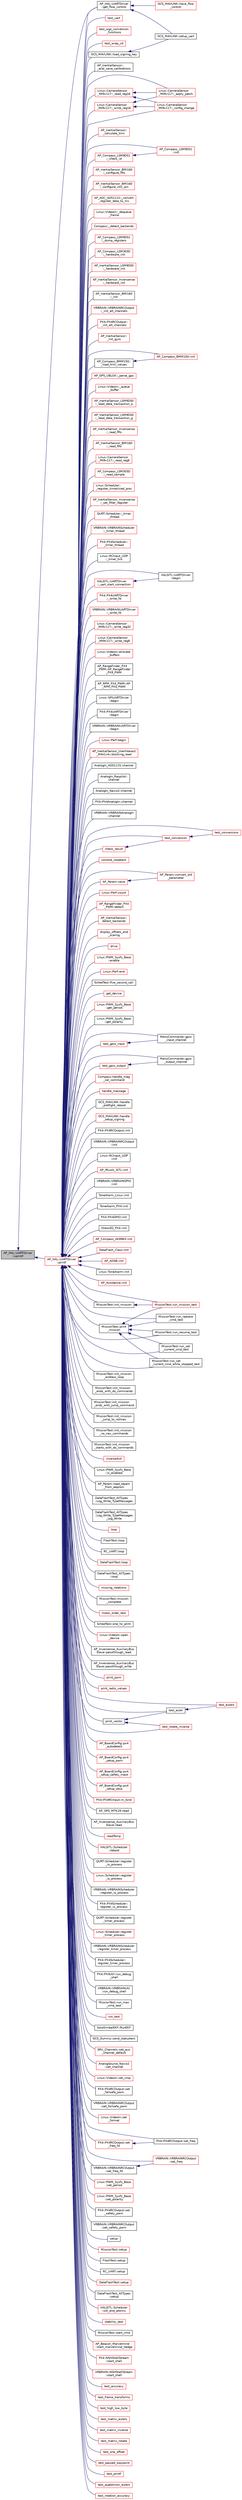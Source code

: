 digraph "AP_HAL::UARTDriver::vprintf"
{
 // INTERACTIVE_SVG=YES
  edge [fontname="Helvetica",fontsize="10",labelfontname="Helvetica",labelfontsize="10"];
  node [fontname="Helvetica",fontsize="10",shape=record];
  rankdir="LR";
  Node1 [label="AP_HAL::UARTDriver\l::vprintf",height=0.2,width=0.4,color="black", fillcolor="grey75", style="filled", fontcolor="black"];
  Node1 -> Node2 [dir="back",color="midnightblue",fontsize="10",style="solid",fontname="Helvetica"];
  Node2 [label="AP_HAL::UARTDriver\l::get_flow_control",height=0.2,width=0.4,color="black", fillcolor="white", style="filled",URL="$classAP__HAL_1_1UARTDriver.html#acb3d1e747568bdfdd996f06974b53aeb"];
  Node2 -> Node3 [dir="back",color="midnightblue",fontsize="10",style="solid",fontname="Helvetica"];
  Node3 [label="GCS_MAVLINK::have_flow\l_control",height=0.2,width=0.4,color="red", fillcolor="white", style="filled",URL="$structGCS__MAVLINK.html#ae701c610aa844a9aadbb1f15d68ab242"];
  Node2 -> Node4 [dir="back",color="midnightblue",fontsize="10",style="solid",fontname="Helvetica"];
  Node4 [label="GCS_MAVLINK::setup_uart",height=0.2,width=0.4,color="black", fillcolor="white", style="filled",URL="$structGCS__MAVLINK.html#a0680c93d81d7de3273931c5bccc890f5"];
  Node1 -> Node5 [dir="back",color="midnightblue",fontsize="10",style="solid",fontname="Helvetica"];
  Node5 [label="AP_HAL::UARTDriver\l::printf",height=0.2,width=0.4,color="red", fillcolor="white", style="filled",URL="$classAP__HAL_1_1UARTDriver.html#a6ceedc792594e59fc7d80b39a435f027"];
  Node5 -> Node6 [dir="back",color="midnightblue",fontsize="10",style="solid",fontname="Helvetica"];
  Node6 [label="AP_InertialSensor::\l_acal_save_calibrations",height=0.2,width=0.4,color="black", fillcolor="white", style="filled",URL="$classAP__InertialSensor.html#a8fc427251113bec9b5b91c42b33e75d8"];
  Node5 -> Node7 [dir="back",color="midnightblue",fontsize="10",style="solid",fontname="Helvetica"];
  Node7 [label="Linux::CameraSensor\l_Mt9v117::_apply_patch",height=0.2,width=0.4,color="red", fillcolor="white", style="filled",URL="$classLinux_1_1CameraSensor__Mt9v117.html#a666ab9d06d1edbbfa6cfbae7c4ee2f07"];
  Node5 -> Node8 [dir="back",color="midnightblue",fontsize="10",style="solid",fontname="Helvetica"];
  Node8 [label="AP_InertialSensor::\l_calculate_trim",height=0.2,width=0.4,color="red", fillcolor="white", style="filled",URL="$classAP__InertialSensor.html#ad85a0f7284984ab4bc7b6309ec61003f"];
  Node5 -> Node9 [dir="back",color="midnightblue",fontsize="10",style="solid",fontname="Helvetica"];
  Node9 [label="AP_Compass_LSM9DS1\l::_check_id",height=0.2,width=0.4,color="red", fillcolor="white", style="filled",URL="$classAP__Compass__LSM9DS1.html#a05c5430f40819e5f01b2d7fe94c4509f"];
  Node9 -> Node10 [dir="back",color="midnightblue",fontsize="10",style="solid",fontname="Helvetica"];
  Node10 [label="AP_Compass_LSM9DS1\l::init",height=0.2,width=0.4,color="red", fillcolor="white", style="filled",URL="$classAP__Compass__LSM9DS1.html#a01945f7b84f830cc1f750eea31073978"];
  Node5 -> Node11 [dir="back",color="midnightblue",fontsize="10",style="solid",fontname="Helvetica"];
  Node11 [label="Linux::CameraSensor\l_Mt9v117::_config_change",height=0.2,width=0.4,color="red", fillcolor="white", style="filled",URL="$classLinux_1_1CameraSensor__Mt9v117.html#affe52dd43ffd4314998e1242242a82ef"];
  Node5 -> Node12 [dir="back",color="midnightblue",fontsize="10",style="solid",fontname="Helvetica"];
  Node12 [label="AP_InertialSensor_BMI160\l::_configure_fifo",height=0.2,width=0.4,color="red", fillcolor="white", style="filled",URL="$classAP__InertialSensor__BMI160.html#ad839b9773b5dfa9c6d19e116cdb9d5e7"];
  Node5 -> Node13 [dir="back",color="midnightblue",fontsize="10",style="solid",fontname="Helvetica"];
  Node13 [label="AP_InertialSensor_BMI160\l::_configure_int1_pin",height=0.2,width=0.4,color="red", fillcolor="white", style="filled",URL="$classAP__InertialSensor__BMI160.html#ae7727eb583f2b0d7403b6e4dd40197e0"];
  Node5 -> Node14 [dir="back",color="midnightblue",fontsize="10",style="solid",fontname="Helvetica"];
  Node14 [label="AP_ADC_ADS1115::_convert\l_register_data_to_mv",height=0.2,width=0.4,color="red", fillcolor="white", style="filled",URL="$classAP__ADC__ADS1115.html#a757685a53a3a10f06dc024dec147306a"];
  Node5 -> Node15 [dir="back",color="midnightblue",fontsize="10",style="solid",fontname="Helvetica"];
  Node15 [label="Linux::VideoIn::_dequeue\l_frame",height=0.2,width=0.4,color="red", fillcolor="white", style="filled",URL="$classLinux_1_1VideoIn.html#a0d827da74dc9e146818b3fdb0d5ee815"];
  Node5 -> Node16 [dir="back",color="midnightblue",fontsize="10",style="solid",fontname="Helvetica"];
  Node16 [label="Compass::_detect_backends",height=0.2,width=0.4,color="red", fillcolor="white", style="filled",URL="$classCompass.html#a1c48170d8c8966b22fb150b1634443ec"];
  Node5 -> Node17 [dir="back",color="midnightblue",fontsize="10",style="solid",fontname="Helvetica"];
  Node17 [label="AP_Compass_LSM9DS1\l::_dump_registers",height=0.2,width=0.4,color="red", fillcolor="white", style="filled",URL="$classAP__Compass__LSM9DS1.html#a5edf1c69a0d57605162e123cb1eac0db"];
  Node5 -> Node18 [dir="back",color="midnightblue",fontsize="10",style="solid",fontname="Helvetica"];
  Node18 [label="AP_Compass_LSM303D\l::_hardware_init",height=0.2,width=0.4,color="red", fillcolor="white", style="filled",URL="$classAP__Compass__LSM303D.html#ae6ae752e293784469ac821115832be7a"];
  Node5 -> Node19 [dir="back",color="midnightblue",fontsize="10",style="solid",fontname="Helvetica"];
  Node19 [label="AP_InertialSensor_LSM9DS0\l::_hardware_init",height=0.2,width=0.4,color="red", fillcolor="white", style="filled",URL="$classAP__InertialSensor__LSM9DS0.html#acb102d8d40344dc71c8332ddbb45cb73"];
  Node5 -> Node20 [dir="back",color="midnightblue",fontsize="10",style="solid",fontname="Helvetica"];
  Node20 [label="AP_InertialSensor_Invensense\l::_hardware_init",height=0.2,width=0.4,color="red", fillcolor="white", style="filled",URL="$classAP__InertialSensor__Invensense.html#a21cdfb1a680c3a9ef39a8b0de574551d"];
  Node5 -> Node21 [dir="back",color="midnightblue",fontsize="10",style="solid",fontname="Helvetica"];
  Node21 [label="AP_InertialSensor_BMI160\l::_init",height=0.2,width=0.4,color="black", fillcolor="white", style="filled",URL="$classAP__InertialSensor__BMI160.html#aa6e8bdbf6487eb5b229182a4bfa05915"];
  Node5 -> Node22 [dir="back",color="midnightblue",fontsize="10",style="solid",fontname="Helvetica"];
  Node22 [label="VRBRAIN::VRBRAINRCOutput\l::_init_alt_channels",height=0.2,width=0.4,color="red", fillcolor="white", style="filled",URL="$classVRBRAIN_1_1VRBRAINRCOutput.html#a39c6a63aae18ae0fd3674114cd3e337a"];
  Node5 -> Node23 [dir="back",color="midnightblue",fontsize="10",style="solid",fontname="Helvetica"];
  Node23 [label="PX4::PX4RCOutput::\l_init_alt_channels",height=0.2,width=0.4,color="red", fillcolor="white", style="filled",URL="$classPX4_1_1PX4RCOutput.html#a4a373238aa6bc295058b89add86866e8"];
  Node5 -> Node24 [dir="back",color="midnightblue",fontsize="10",style="solid",fontname="Helvetica"];
  Node24 [label="AP_InertialSensor::\l_init_gyro",height=0.2,width=0.4,color="red", fillcolor="white", style="filled",URL="$classAP__InertialSensor.html#a8744303832541bef0025d9698468938c"];
  Node5 -> Node25 [dir="back",color="midnightblue",fontsize="10",style="solid",fontname="Helvetica"];
  Node25 [label="AP_Compass_BMM150::\l_load_trim_values",height=0.2,width=0.4,color="black", fillcolor="white", style="filled",URL="$classAP__Compass__BMM150.html#a4bb79c52946190d7e4c00e3f45106395"];
  Node25 -> Node26 [dir="back",color="midnightblue",fontsize="10",style="solid",fontname="Helvetica"];
  Node26 [label="AP_Compass_BMM150::init",height=0.2,width=0.4,color="red", fillcolor="white", style="filled",URL="$classAP__Compass__BMM150.html#abbf9a3c627c7226835bc4ec7a346f221"];
  Node5 -> Node27 [dir="back",color="midnightblue",fontsize="10",style="solid",fontname="Helvetica"];
  Node27 [label="AP_GPS_UBLOX::_parse_gps",height=0.2,width=0.4,color="red", fillcolor="white", style="filled",URL="$classAP__GPS__UBLOX.html#a16ae8ab4b0babfbc2245beb0a438ec33"];
  Node5 -> Node28 [dir="back",color="midnightblue",fontsize="10",style="solid",fontname="Helvetica"];
  Node28 [label="Linux::VideoIn::_queue\l_buffer",height=0.2,width=0.4,color="red", fillcolor="white", style="filled",URL="$classLinux_1_1VideoIn.html#a8e5da3811086d1a8d8f7d037bf4895d9"];
  Node5 -> Node29 [dir="back",color="midnightblue",fontsize="10",style="solid",fontname="Helvetica"];
  Node29 [label="AP_InertialSensor_LSM9DS0\l::_read_data_transaction_a",height=0.2,width=0.4,color="red", fillcolor="white", style="filled",URL="$classAP__InertialSensor__LSM9DS0.html#a9e083338c81500c744790115250d5207"];
  Node5 -> Node30 [dir="back",color="midnightblue",fontsize="10",style="solid",fontname="Helvetica"];
  Node30 [label="AP_InertialSensor_LSM9DS0\l::_read_data_transaction_g",height=0.2,width=0.4,color="red", fillcolor="white", style="filled",URL="$classAP__InertialSensor__LSM9DS0.html#a8d90205092ed9e6b959fe3da5f4f6477"];
  Node5 -> Node31 [dir="back",color="midnightblue",fontsize="10",style="solid",fontname="Helvetica"];
  Node31 [label="AP_InertialSensor_Invensense\l::_read_fifo",height=0.2,width=0.4,color="red", fillcolor="white", style="filled",URL="$classAP__InertialSensor__Invensense.html#a352da0427395f10fd6a9da9ec3a498ec"];
  Node5 -> Node32 [dir="back",color="midnightblue",fontsize="10",style="solid",fontname="Helvetica"];
  Node32 [label="AP_InertialSensor_BMI160\l::_read_fifo",height=0.2,width=0.4,color="red", fillcolor="white", style="filled",URL="$classAP__InertialSensor__BMI160.html#a1a519a3be822e3db7a19d0d0ed21d0c6"];
  Node5 -> Node33 [dir="back",color="midnightblue",fontsize="10",style="solid",fontname="Helvetica"];
  Node33 [label="Linux::CameraSensor\l_Mt9v117::_read_reg16",height=0.2,width=0.4,color="red", fillcolor="white", style="filled",URL="$classLinux_1_1CameraSensor__Mt9v117.html#aab3d927a0988beacbdad8be5ee52d27c"];
  Node33 -> Node11 [dir="back",color="midnightblue",fontsize="10",style="solid",fontname="Helvetica"];
  Node33 -> Node7 [dir="back",color="midnightblue",fontsize="10",style="solid",fontname="Helvetica"];
  Node5 -> Node34 [dir="back",color="midnightblue",fontsize="10",style="solid",fontname="Helvetica"];
  Node34 [label="Linux::CameraSensor\l_Mt9v117::_read_reg8",height=0.2,width=0.4,color="red", fillcolor="white", style="filled",URL="$classLinux_1_1CameraSensor__Mt9v117.html#a83da3d8d5bb63484f59d5820061acd31"];
  Node5 -> Node35 [dir="back",color="midnightblue",fontsize="10",style="solid",fontname="Helvetica"];
  Node35 [label="AP_Compass_LSM303D\l::_read_sample",height=0.2,width=0.4,color="red", fillcolor="white", style="filled",URL="$classAP__Compass__LSM303D.html#a1720c26ac33ca84858451927adb75350"];
  Node5 -> Node36 [dir="back",color="midnightblue",fontsize="10",style="solid",fontname="Helvetica"];
  Node36 [label="Linux::Scheduler::\l_register_timesliced_proc",height=0.2,width=0.4,color="red", fillcolor="white", style="filled",URL="$classLinux_1_1Scheduler.html#a9c97a6df22fa439635c685c582a3b443"];
  Node5 -> Node37 [dir="back",color="midnightblue",fontsize="10",style="solid",fontname="Helvetica"];
  Node37 [label="AP_InertialSensor_Invensense\l::_set_filter_register",height=0.2,width=0.4,color="red", fillcolor="white", style="filled",URL="$classAP__InertialSensor__Invensense.html#a8c7bb9bae4d28a1e41fcb3ad280fd8c5"];
  Node5 -> Node38 [dir="back",color="midnightblue",fontsize="10",style="solid",fontname="Helvetica"];
  Node38 [label="QURT::Scheduler::_timer\l_thread",height=0.2,width=0.4,color="red", fillcolor="white", style="filled",URL="$classQURT_1_1Scheduler.html#a1d66358f539e2d6a483e72465ee89db4"];
  Node5 -> Node39 [dir="back",color="midnightblue",fontsize="10",style="solid",fontname="Helvetica"];
  Node39 [label="VRBRAIN::VRBRAINScheduler\l::_timer_thread",height=0.2,width=0.4,color="red", fillcolor="white", style="filled",URL="$classVRBRAIN_1_1VRBRAINScheduler.html#a9ee4d617834fabe5361a21e8f2ca167f"];
  Node5 -> Node40 [dir="back",color="midnightblue",fontsize="10",style="solid",fontname="Helvetica"];
  Node40 [label="PX4::PX4Scheduler::\l_timer_thread",height=0.2,width=0.4,color="red", fillcolor="white", style="filled",URL="$classPX4_1_1PX4Scheduler.html#ac963ed3c125bf36ec4d55f4675821540"];
  Node5 -> Node41 [dir="back",color="midnightblue",fontsize="10",style="solid",fontname="Helvetica"];
  Node41 [label="Linux::RCInput_UDP\l::_timer_tick",height=0.2,width=0.4,color="black", fillcolor="white", style="filled",URL="$classLinux_1_1RCInput__UDP.html#a43940e5223cf380b4270f0d16a4c0e1c"];
  Node5 -> Node42 [dir="back",color="midnightblue",fontsize="10",style="solid",fontname="Helvetica"];
  Node42 [label="HALSITL::UARTDriver\l::_uart_start_connection",height=0.2,width=0.4,color="red", fillcolor="white", style="filled",URL="$classHALSITL_1_1UARTDriver.html#a378857176ba475df8fe41c5f77dedc83"];
  Node42 -> Node43 [dir="back",color="midnightblue",fontsize="10",style="solid",fontname="Helvetica"];
  Node43 [label="HALSITL::UARTDriver\l::begin",height=0.2,width=0.4,color="black", fillcolor="white", style="filled",URL="$classHALSITL_1_1UARTDriver.html#a3c0680a281a3832fe9bae399ef9b8854"];
  Node5 -> Node44 [dir="back",color="midnightblue",fontsize="10",style="solid",fontname="Helvetica"];
  Node44 [label="PX4::PX4UARTDriver\l::_write_fd",height=0.2,width=0.4,color="red", fillcolor="white", style="filled",URL="$classPX4_1_1PX4UARTDriver.html#a999818ba89f3849918b43fb38dd3e836"];
  Node5 -> Node45 [dir="back",color="midnightblue",fontsize="10",style="solid",fontname="Helvetica"];
  Node45 [label="VRBRAIN::VRBRAINUARTDriver\l::_write_fd",height=0.2,width=0.4,color="red", fillcolor="white", style="filled",URL="$classVRBRAIN_1_1VRBRAINUARTDriver.html#afc978b3e0b18ae4a113fe1c04de5fe13"];
  Node5 -> Node46 [dir="back",color="midnightblue",fontsize="10",style="solid",fontname="Helvetica"];
  Node46 [label="Linux::CameraSensor\l_Mt9v117::_write_reg16",height=0.2,width=0.4,color="red", fillcolor="white", style="filled",URL="$classLinux_1_1CameraSensor__Mt9v117.html#a4bc3408e46cdd685296c4010751b9d53"];
  Node46 -> Node11 [dir="back",color="midnightblue",fontsize="10",style="solid",fontname="Helvetica"];
  Node46 -> Node7 [dir="back",color="midnightblue",fontsize="10",style="solid",fontname="Helvetica"];
  Node5 -> Node47 [dir="back",color="midnightblue",fontsize="10",style="solid",fontname="Helvetica"];
  Node47 [label="Linux::CameraSensor\l_Mt9v117::_write_reg32",height=0.2,width=0.4,color="red", fillcolor="white", style="filled",URL="$classLinux_1_1CameraSensor__Mt9v117.html#a2f2b11793c5d17f02f3ceed462e16985"];
  Node5 -> Node48 [dir="back",color="midnightblue",fontsize="10",style="solid",fontname="Helvetica"];
  Node48 [label="Linux::CameraSensor\l_Mt9v117::_write_reg8",height=0.2,width=0.4,color="red", fillcolor="white", style="filled",URL="$classLinux_1_1CameraSensor__Mt9v117.html#a2ee0f95c458fc45c35f5f74439468a12"];
  Node5 -> Node49 [dir="back",color="midnightblue",fontsize="10",style="solid",fontname="Helvetica"];
  Node49 [label="Linux::VideoIn::allocate\l_buffers",height=0.2,width=0.4,color="red", fillcolor="white", style="filled",URL="$classLinux_1_1VideoIn.html#a47d8a07a54901eaa00698d91e206c1b9"];
  Node5 -> Node50 [dir="back",color="midnightblue",fontsize="10",style="solid",fontname="Helvetica"];
  Node50 [label="AP_RangeFinder_PX4\l_PWM::AP_RangeFinder\l_PX4_PWM",height=0.2,width=0.4,color="black", fillcolor="white", style="filled",URL="$classAP__RangeFinder__PX4__PWM.html#a7e9fc37b2b91a2851d35cb01adeddf0f"];
  Node5 -> Node51 [dir="back",color="midnightblue",fontsize="10",style="solid",fontname="Helvetica"];
  Node51 [label="AP_RPM_PX4_PWM::AP\l_RPM_PX4_PWM",height=0.2,width=0.4,color="black", fillcolor="white", style="filled",URL="$classAP__RPM__PX4__PWM.html#adb0fbc30f7ec21ba8f4ef05195375bf4"];
  Node5 -> Node52 [dir="back",color="midnightblue",fontsize="10",style="solid",fontname="Helvetica"];
  Node52 [label="Linux::SPIUARTDriver\l::begin",height=0.2,width=0.4,color="black", fillcolor="white", style="filled",URL="$classLinux_1_1SPIUARTDriver.html#affaef6f0d460471ed00127f2a482340f"];
  Node5 -> Node53 [dir="back",color="midnightblue",fontsize="10",style="solid",fontname="Helvetica"];
  Node53 [label="PX4::PX4UARTDriver\l::begin",height=0.2,width=0.4,color="black", fillcolor="white", style="filled",URL="$classPX4_1_1PX4UARTDriver.html#a504e88a18d9449552c5ddfe94e14964f"];
  Node5 -> Node54 [dir="back",color="midnightblue",fontsize="10",style="solid",fontname="Helvetica"];
  Node54 [label="VRBRAIN::VRBRAINUARTDriver\l::begin",height=0.2,width=0.4,color="black", fillcolor="white", style="filled",URL="$classVRBRAIN_1_1VRBRAINUARTDriver.html#a8ca012e11aed6248b50d5e382c3e1084"];
  Node5 -> Node43 [dir="back",color="midnightblue",fontsize="10",style="solid",fontname="Helvetica"];
  Node5 -> Node55 [dir="back",color="midnightblue",fontsize="10",style="solid",fontname="Helvetica"];
  Node55 [label="Linux::Perf::begin",height=0.2,width=0.4,color="red", fillcolor="white", style="filled",URL="$classLinux_1_1Perf.html#add4e0fdaacf2d4472bbb3d1c8742ca27"];
  Node5 -> Node56 [dir="back",color="midnightblue",fontsize="10",style="solid",fontname="Helvetica"];
  Node56 [label="AP_InertialSensor_UserInteract\l_MAVLink::blocking_read",height=0.2,width=0.4,color="red", fillcolor="white", style="filled",URL="$classAP__InertialSensor__UserInteract__MAVLink.html#a48aca70929432691988f04da6a6797e9"];
  Node5 -> Node57 [dir="back",color="midnightblue",fontsize="10",style="solid",fontname="Helvetica"];
  Node57 [label="AnalogIn_ADS1115::channel",height=0.2,width=0.4,color="black", fillcolor="white", style="filled",URL="$classAnalogIn__ADS1115.html#a17c07e5336f16a81ade36ae2dafc1c67"];
  Node5 -> Node58 [dir="back",color="midnightblue",fontsize="10",style="solid",fontname="Helvetica"];
  Node58 [label="AnalogIn_Raspilot::\lchannel",height=0.2,width=0.4,color="black", fillcolor="white", style="filled",URL="$classAnalogIn__Raspilot.html#adc73f4061ebf69b0e196469bc9956b51"];
  Node5 -> Node59 [dir="back",color="midnightblue",fontsize="10",style="solid",fontname="Helvetica"];
  Node59 [label="AnalogIn_Navio2::channel",height=0.2,width=0.4,color="black", fillcolor="white", style="filled",URL="$classAnalogIn__Navio2.html#aa0f5a6564e60df2848b666e82d5feec6"];
  Node5 -> Node60 [dir="back",color="midnightblue",fontsize="10",style="solid",fontname="Helvetica"];
  Node60 [label="PX4::PX4AnalogIn::channel",height=0.2,width=0.4,color="black", fillcolor="white", style="filled",URL="$classPX4_1_1PX4AnalogIn.html#a87a9e771b13a82110eed8324ff5a943b"];
  Node5 -> Node61 [dir="back",color="midnightblue",fontsize="10",style="solid",fontname="Helvetica"];
  Node61 [label="VRBRAIN::VRBRAINAnalogIn\l::channel",height=0.2,width=0.4,color="black", fillcolor="white", style="filled",URL="$classVRBRAIN_1_1VRBRAINAnalogIn.html#a1e0366bff05cbc5c1e4abae5b9d849c0"];
  Node5 -> Node62 [dir="back",color="midnightblue",fontsize="10",style="solid",fontname="Helvetica"];
  Node62 [label="check_result",height=0.2,width=0.4,color="red", fillcolor="white", style="filled",URL="$eulers_8cpp.html#a6bfa6320a080694c8cdf18de74004189"];
  Node62 -> Node63 [dir="back",color="midnightblue",fontsize="10",style="solid",fontname="Helvetica"];
  Node63 [label="test_conversion",height=0.2,width=0.4,color="red", fillcolor="white", style="filled",URL="$eulers_8cpp.html#ada3aa00f3fc83688f3bb0c2c847b7e50"];
  Node63 -> Node64 [dir="back",color="midnightblue",fontsize="10",style="solid",fontname="Helvetica"];
  Node64 [label="test_conversions",height=0.2,width=0.4,color="red", fillcolor="white", style="filled",URL="$eulers_8cpp.html#ac5851b63c32809e725e1fadbec137224"];
  Node5 -> Node65 [dir="back",color="midnightblue",fontsize="10",style="solid",fontname="Helvetica"];
  Node65 [label="console_loopback",height=0.2,width=0.4,color="red", fillcolor="white", style="filled",URL="$Console_8cpp.html#af448a11a75341cbf41bde0f0e10d459a"];
  Node5 -> Node66 [dir="back",color="midnightblue",fontsize="10",style="solid",fontname="Helvetica"];
  Node66 [label="AP_Param::convert_old\l_parameter",height=0.2,width=0.4,color="red", fillcolor="white", style="filled",URL="$classAP__Param.html#a654a77016ef0dadc5426cbeda0c70662"];
  Node5 -> Node67 [dir="back",color="midnightblue",fontsize="10",style="solid",fontname="Helvetica"];
  Node67 [label="Linux::Perf::count",height=0.2,width=0.4,color="red", fillcolor="white", style="filled",URL="$classLinux_1_1Perf.html#ab21b805229c4a50078112d32ade44270"];
  Node5 -> Node68 [dir="back",color="midnightblue",fontsize="10",style="solid",fontname="Helvetica"];
  Node68 [label="AP_RangeFinder_PX4\l_PWM::detect",height=0.2,width=0.4,color="red", fillcolor="white", style="filled",URL="$classAP__RangeFinder__PX4__PWM.html#a55a5489f43240f0e64b7a1e01f964daa"];
  Node5 -> Node69 [dir="back",color="midnightblue",fontsize="10",style="solid",fontname="Helvetica"];
  Node69 [label="AP_InertialSensor::\ldetect_backends",height=0.2,width=0.4,color="red", fillcolor="white", style="filled",URL="$classAP__InertialSensor.html#a8967734e82a4f472c6d8ddd8db656804"];
  Node5 -> Node70 [dir="back",color="midnightblue",fontsize="10",style="solid",fontname="Helvetica"];
  Node70 [label="display_offsets_and\l_scaling",height=0.2,width=0.4,color="red", fillcolor="white", style="filled",URL="$INS__generic_8cpp.html#a46cb8e1b0adf829f2ebda23fd18f00cc"];
  Node5 -> Node71 [dir="back",color="midnightblue",fontsize="10",style="solid",fontname="Helvetica"];
  Node71 [label="drive",height=0.2,width=0.4,color="red", fillcolor="white", style="filled",URL="$examples_2RCOutput2_2RCOutput_8cpp.html#a8e79a9cf7365493ca210e2da151a8839"];
  Node5 -> Node72 [dir="back",color="midnightblue",fontsize="10",style="solid",fontname="Helvetica"];
  Node72 [label="Linux::PWM_Sysfs_Base\l::enable",height=0.2,width=0.4,color="red", fillcolor="white", style="filled",URL="$classLinux_1_1PWM__Sysfs__Base.html#a13de94e200597038465d7347d1b28f25"];
  Node5 -> Node73 [dir="back",color="midnightblue",fontsize="10",style="solid",fontname="Helvetica"];
  Node73 [label="Linux::Perf::end",height=0.2,width=0.4,color="red", fillcolor="white", style="filled",URL="$classLinux_1_1Perf.html#a626a326fe7506088b08d1a684024e438"];
  Node5 -> Node74 [dir="back",color="midnightblue",fontsize="10",style="solid",fontname="Helvetica"];
  Node74 [label="SchedTest::five_second_call",height=0.2,width=0.4,color="black", fillcolor="white", style="filled",URL="$classSchedTest.html#ab41681c4e9b1eda12cc3f85ed89e82cf"];
  Node5 -> Node75 [dir="back",color="midnightblue",fontsize="10",style="solid",fontname="Helvetica"];
  Node75 [label="get_device",height=0.2,width=0.4,color="red", fillcolor="white", style="filled",URL="$BusTest_8cpp.html#ad6c2f366812485125a4a0fab57ae2a09"];
  Node5 -> Node2 [dir="back",color="midnightblue",fontsize="10",style="solid",fontname="Helvetica"];
  Node5 -> Node76 [dir="back",color="midnightblue",fontsize="10",style="solid",fontname="Helvetica"];
  Node76 [label="Linux::PWM_Sysfs_Base\l::get_period",height=0.2,width=0.4,color="red", fillcolor="white", style="filled",URL="$classLinux_1_1PWM__Sysfs__Base.html#ae98fdb44a2fcb10d7bd6a9390321a155"];
  Node5 -> Node77 [dir="back",color="midnightblue",fontsize="10",style="solid",fontname="Helvetica"];
  Node77 [label="Linux::PWM_Sysfs_Base\l::get_polarity",height=0.2,width=0.4,color="black", fillcolor="white", style="filled",URL="$classLinux_1_1PWM__Sysfs__Base.html#a0ac233fb031a7b480d51be0e68c0f24e"];
  Node5 -> Node78 [dir="back",color="midnightblue",fontsize="10",style="solid",fontname="Helvetica"];
  Node78 [label="MenuCommands::gpio\l_input_channel",height=0.2,width=0.4,color="black", fillcolor="white", style="filled",URL="$classMenuCommands.html#af2f117fe69798ce05ef750b9ab49ef41"];
  Node5 -> Node79 [dir="back",color="midnightblue",fontsize="10",style="solid",fontname="Helvetica"];
  Node79 [label="MenuCommands::gpio\l_output_channel",height=0.2,width=0.4,color="black", fillcolor="white", style="filled",URL="$classMenuCommands.html#a1d7748272d4fc032e7a1a0d6dd85c8f2"];
  Node5 -> Node80 [dir="back",color="midnightblue",fontsize="10",style="solid",fontname="Helvetica"];
  Node80 [label="Compass::handle_mag\l_cal_command",height=0.2,width=0.4,color="red", fillcolor="white", style="filled",URL="$classCompass.html#ab4993a08b27d38ebb96276dc40c5f5fb"];
  Node5 -> Node81 [dir="back",color="midnightblue",fontsize="10",style="solid",fontname="Helvetica"];
  Node81 [label="handle_message",height=0.2,width=0.4,color="red", fillcolor="white", style="filled",URL="$simplegcs_8h.html#a4dd9b4d1d62cecf5839f6cadc7768baa"];
  Node5 -> Node82 [dir="back",color="midnightblue",fontsize="10",style="solid",fontname="Helvetica"];
  Node82 [label="GCS_MAVLINK::handle\l_preflight_reboot",height=0.2,width=0.4,color="black", fillcolor="white", style="filled",URL="$structGCS__MAVLINK.html#ad8e77448f8779e775502da9198e2c9f5"];
  Node5 -> Node83 [dir="back",color="midnightblue",fontsize="10",style="solid",fontname="Helvetica"];
  Node83 [label="GCS_MAVLINK::handle\l_setup_signing",height=0.2,width=0.4,color="red", fillcolor="white", style="filled",URL="$structGCS__MAVLINK.html#a641f77057c3054842e46a835425e07e4"];
  Node5 -> Node84 [dir="back",color="midnightblue",fontsize="10",style="solid",fontname="Helvetica"];
  Node84 [label="PX4::PX4RCOutput::init",height=0.2,width=0.4,color="black", fillcolor="white", style="filled",URL="$classPX4_1_1PX4RCOutput.html#a10846c8c822bf27ecd78dea380646790"];
  Node5 -> Node85 [dir="back",color="midnightblue",fontsize="10",style="solid",fontname="Helvetica"];
  Node85 [label="VRBRAIN::VRBRAINRCOutput\l::init",height=0.2,width=0.4,color="black", fillcolor="white", style="filled",URL="$classVRBRAIN_1_1VRBRAINRCOutput.html#a9a32a614b9da2bddfe46299d856fe962"];
  Node5 -> Node86 [dir="back",color="midnightblue",fontsize="10",style="solid",fontname="Helvetica"];
  Node86 [label="Linux::RCInput_UDP\l::init",height=0.2,width=0.4,color="black", fillcolor="white", style="filled",URL="$classLinux_1_1RCInput__UDP.html#a31063e03d80fcc2ae43af122fedc1367"];
  Node5 -> Node87 [dir="back",color="midnightblue",fontsize="10",style="solid",fontname="Helvetica"];
  Node87 [label="AP_IRLock_SITL::init",height=0.2,width=0.4,color="red", fillcolor="white", style="filled",URL="$classAP__IRLock__SITL.html#ab9b002c8e9bf4ca519445e005d56b95d"];
  Node5 -> Node88 [dir="back",color="midnightblue",fontsize="10",style="solid",fontname="Helvetica"];
  Node88 [label="VRBRAIN::VRBRAINGPIO\l::init",height=0.2,width=0.4,color="black", fillcolor="white", style="filled",URL="$classVRBRAIN_1_1VRBRAINGPIO.html#a323d6a3224955a673a7b3e6244cae64c"];
  Node5 -> Node89 [dir="back",color="midnightblue",fontsize="10",style="solid",fontname="Helvetica"];
  Node89 [label="ToneAlarm_Linux::init",height=0.2,width=0.4,color="black", fillcolor="white", style="filled",URL="$classToneAlarm__Linux.html#a903ac8be4c756a9fe51e737ca177cb29",tooltip="init - initialised the tone alarm "];
  Node5 -> Node10 [dir="back",color="midnightblue",fontsize="10",style="solid",fontname="Helvetica"];
  Node5 -> Node90 [dir="back",color="midnightblue",fontsize="10",style="solid",fontname="Helvetica"];
  Node90 [label="ToneAlarm_PX4::init",height=0.2,width=0.4,color="black", fillcolor="white", style="filled",URL="$classToneAlarm__PX4.html#a02bc0628395eaf486bb4d350e58c4fed",tooltip="init - initialised the tone alarm "];
  Node5 -> Node91 [dir="back",color="midnightblue",fontsize="10",style="solid",fontname="Helvetica"];
  Node91 [label="PX4::PX4GPIO::init",height=0.2,width=0.4,color="black", fillcolor="white", style="filled",URL="$classPX4_1_1PX4GPIO.html#ae668200c94f6607baabea90b105300a9"];
  Node5 -> Node92 [dir="back",color="midnightblue",fontsize="10",style="solid",fontname="Helvetica"];
  Node92 [label="OreoLED_PX4::init",height=0.2,width=0.4,color="black", fillcolor="white", style="filled",URL="$classOreoLED__PX4.html#aa3c8b6ae5779103b16f78266427ef193"];
  Node5 -> Node26 [dir="back",color="midnightblue",fontsize="10",style="solid",fontname="Helvetica"];
  Node5 -> Node93 [dir="back",color="midnightblue",fontsize="10",style="solid",fontname="Helvetica"];
  Node93 [label="AP_Compass_AK8963::init",height=0.2,width=0.4,color="red", fillcolor="white", style="filled",URL="$classAP__Compass__AK8963.html#a3c4eeb6c32512c231c858d246d5fc560"];
  Node5 -> Node94 [dir="back",color="midnightblue",fontsize="10",style="solid",fontname="Helvetica"];
  Node94 [label="DataFlash_Class::Init",height=0.2,width=0.4,color="red", fillcolor="white", style="filled",URL="$classDataFlash__Class.html#aabebe7ff9db07e2890274fceaa81b063"];
  Node5 -> Node95 [dir="back",color="midnightblue",fontsize="10",style="solid",fontname="Helvetica"];
  Node95 [label="AP_ADSB::init",height=0.2,width=0.4,color="red", fillcolor="white", style="filled",URL="$classAP__ADSB.html#afcd0982d6c1f245d47e5ffeee6ecb6fb"];
  Node5 -> Node96 [dir="back",color="midnightblue",fontsize="10",style="solid",fontname="Helvetica"];
  Node96 [label="Linux::ToneAlarm::init",height=0.2,width=0.4,color="black", fillcolor="white", style="filled",URL="$classLinux_1_1ToneAlarm.html#ab7c1ef83d53c92757b80723ec60552dd"];
  Node5 -> Node97 [dir="back",color="midnightblue",fontsize="10",style="solid",fontname="Helvetica"];
  Node97 [label="AP_Avoidance::init",height=0.2,width=0.4,color="red", fillcolor="white", style="filled",URL="$classAP__Avoidance.html#a1c7a0fec292be40fe3fede26a86380f8"];
  Node5 -> Node98 [dir="back",color="midnightblue",fontsize="10",style="solid",fontname="Helvetica"];
  Node98 [label="MissionTest::init_mission",height=0.2,width=0.4,color="black", fillcolor="white", style="filled",URL="$classMissionTest.html#a7ca0e5d432a02e97dbcef60c633a5e4d"];
  Node98 -> Node99 [dir="back",color="midnightblue",fontsize="10",style="solid",fontname="Helvetica"];
  Node99 [label="MissionTest::run_mission_test",height=0.2,width=0.4,color="red", fillcolor="white", style="filled",URL="$classMissionTest.html#a2161685b1b75329ff76bc4243518212d"];
  Node5 -> Node100 [dir="back",color="midnightblue",fontsize="10",style="solid",fontname="Helvetica"];
  Node100 [label="MissionTest::init_mission\l_endless_loop",height=0.2,width=0.4,color="black", fillcolor="white", style="filled",URL="$classMissionTest.html#a6b146fdb2cae5e245fe3808dc105dc29"];
  Node5 -> Node101 [dir="back",color="midnightblue",fontsize="10",style="solid",fontname="Helvetica"];
  Node101 [label="MissionTest::init_mission\l_ends_with_do_commands",height=0.2,width=0.4,color="black", fillcolor="white", style="filled",URL="$classMissionTest.html#a7e2eedf038693bf48fdf89a95cc6ea79"];
  Node5 -> Node102 [dir="back",color="midnightblue",fontsize="10",style="solid",fontname="Helvetica"];
  Node102 [label="MissionTest::init_mission\l_ends_with_jump_command",height=0.2,width=0.4,color="black", fillcolor="white", style="filled",URL="$classMissionTest.html#afed49d80b7fadb3302603502bbc4c37c"];
  Node5 -> Node103 [dir="back",color="midnightblue",fontsize="10",style="solid",fontname="Helvetica"];
  Node103 [label="MissionTest::init_mission\l_jump_to_nonnav",height=0.2,width=0.4,color="black", fillcolor="white", style="filled",URL="$classMissionTest.html#a672f7a7656e9f3bb6c0de5515a06ca42"];
  Node5 -> Node104 [dir="back",color="midnightblue",fontsize="10",style="solid",fontname="Helvetica"];
  Node104 [label="MissionTest::init_mission\l_no_nav_commands",height=0.2,width=0.4,color="black", fillcolor="white", style="filled",URL="$classMissionTest.html#acbcce9d917e5f61b8a6c60a4ba798a12"];
  Node5 -> Node105 [dir="back",color="midnightblue",fontsize="10",style="solid",fontname="Helvetica"];
  Node105 [label="MissionTest::init_mission\l_starts_with_do_commands",height=0.2,width=0.4,color="black", fillcolor="white", style="filled",URL="$classMissionTest.html#a0c632081f8a501a55701c67391ae0e98"];
  Node5 -> Node106 [dir="back",color="midnightblue",fontsize="10",style="solid",fontname="Helvetica"];
  Node106 [label="inverse4x4",height=0.2,width=0.4,color="red", fillcolor="white", style="filled",URL="$matrix__alg_8cpp.html#a5b0d60d12edb0ce4c1ed6599acccc6db"];
  Node5 -> Node107 [dir="back",color="midnightblue",fontsize="10",style="solid",fontname="Helvetica"];
  Node107 [label="Linux::PWM_Sysfs_Base\l::is_enabled",height=0.2,width=0.4,color="black", fillcolor="white", style="filled",URL="$classLinux_1_1PWM__Sysfs__Base.html#aff951a5cd15a6e795424f722f7727856"];
  Node5 -> Node108 [dir="back",color="midnightblue",fontsize="10",style="solid",fontname="Helvetica"];
  Node108 [label="AP_Param::load_object\l_from_eeprom",height=0.2,width=0.4,color="black", fillcolor="white", style="filled",URL="$classAP__Param.html#aa77bffb8e31b126d527b6b65cb430e2c"];
  Node5 -> Node109 [dir="back",color="midnightblue",fontsize="10",style="solid",fontname="Helvetica"];
  Node109 [label="GCS_MAVLINK::load_signing_key",height=0.2,width=0.4,color="black", fillcolor="white", style="filled",URL="$structGCS__MAVLINK.html#aa9db7093c9f7f44f6f2e8d4443d7778d"];
  Node109 -> Node4 [dir="back",color="midnightblue",fontsize="10",style="solid",fontname="Helvetica"];
  Node5 -> Node110 [dir="back",color="midnightblue",fontsize="10",style="solid",fontname="Helvetica"];
  Node110 [label="DataFlashTest_AllTypes\l::Log_Write_TypeMessages",height=0.2,width=0.4,color="black", fillcolor="white", style="filled",URL="$classDataFlashTest__AllTypes.html#a5a9025e58b45340a2c6fd3703d72f7bc"];
  Node5 -> Node111 [dir="back",color="midnightblue",fontsize="10",style="solid",fontname="Helvetica"];
  Node111 [label="DataFlashTest_AllTypes\l::Log_Write_TypeMessages\l_Log_Write",height=0.2,width=0.4,color="black", fillcolor="white", style="filled",URL="$classDataFlashTest__AllTypes.html#aa505f3747d3d2a97582151e6f93a20d8"];
  Node5 -> Node112 [dir="back",color="midnightblue",fontsize="10",style="solid",fontname="Helvetica"];
  Node112 [label="loop",height=0.2,width=0.4,color="red", fillcolor="white", style="filled",URL="$AC__PID__test_8cpp.html#afe461d27b9c48d5921c00d521181f12f"];
  Node5 -> Node113 [dir="back",color="midnightblue",fontsize="10",style="solid",fontname="Helvetica"];
  Node113 [label="FlashTest::loop",height=0.2,width=0.4,color="black", fillcolor="white", style="filled",URL="$classFlashTest.html#ac98710c16a6fa31979f4ae482cb3424b"];
  Node5 -> Node114 [dir="back",color="midnightblue",fontsize="10",style="solid",fontname="Helvetica"];
  Node114 [label="RC_UART::loop",height=0.2,width=0.4,color="black", fillcolor="white", style="filled",URL="$classRC__UART.html#a410755d321a1790e7e49aad3a71f64a9"];
  Node5 -> Node115 [dir="back",color="midnightblue",fontsize="10",style="solid",fontname="Helvetica"];
  Node115 [label="DataFlashTest::loop",height=0.2,width=0.4,color="red", fillcolor="white", style="filled",URL="$classDataFlashTest.html#af98f7eebaa25d57e79eec08b52971a0e"];
  Node5 -> Node116 [dir="back",color="midnightblue",fontsize="10",style="solid",fontname="Helvetica"];
  Node116 [label="DataFlashTest_AllTypes\l::loop",height=0.2,width=0.4,color="black", fillcolor="white", style="filled",URL="$classDataFlashTest__AllTypes.html#acb83319c64a3a9c0156429135121ebce"];
  Node5 -> Node117 [dir="back",color="midnightblue",fontsize="10",style="solid",fontname="Helvetica"];
  Node117 [label="missing_rotations",height=0.2,width=0.4,color="red", fillcolor="white", style="filled",URL="$rotations_8cpp.html#a1452d16c339066eafa4bf6ad001b7695"];
  Node5 -> Node118 [dir="back",color="midnightblue",fontsize="10",style="solid",fontname="Helvetica"];
  Node118 [label="MissionTest::mission\l_complete",height=0.2,width=0.4,color="black", fillcolor="white", style="filled",URL="$classMissionTest.html#a7c9da3640cdc18b17dd52474b7950396"];
  Node5 -> Node119 [dir="back",color="midnightblue",fontsize="10",style="solid",fontname="Helvetica"];
  Node119 [label="motor_order_test",height=0.2,width=0.4,color="red", fillcolor="white", style="filled",URL="$AP__Motors__test_8cpp.html#a57a49546fb6c5b2c9b423caa333e82b1"];
  Node5 -> Node120 [dir="back",color="midnightblue",fontsize="10",style="solid",fontname="Helvetica"];
  Node120 [label="SchedTest::one_hz_print",height=0.2,width=0.4,color="black", fillcolor="white", style="filled",URL="$classSchedTest.html#ab11a8f097babc5182851db5293ac2f50"];
  Node5 -> Node121 [dir="back",color="midnightblue",fontsize="10",style="solid",fontname="Helvetica"];
  Node121 [label="Linux::VideoIn::open\l_device",height=0.2,width=0.4,color="red", fillcolor="white", style="filled",URL="$classLinux_1_1VideoIn.html#ac4f2b5a70947eb83090db943007c86f4"];
  Node5 -> Node122 [dir="back",color="midnightblue",fontsize="10",style="solid",fontname="Helvetica"];
  Node122 [label="AP_Invensense_AuxiliaryBus\lSlave::passthrough_read",height=0.2,width=0.4,color="black", fillcolor="white", style="filled",URL="$classAP__Invensense__AuxiliaryBusSlave.html#aa8037d3e32a51691ad941a0b080f59c8"];
  Node5 -> Node123 [dir="back",color="midnightblue",fontsize="10",style="solid",fontname="Helvetica"];
  Node123 [label="AP_Invensense_AuxiliaryBus\lSlave::passthrough_write",height=0.2,width=0.4,color="black", fillcolor="white", style="filled",URL="$classAP__Invensense__AuxiliaryBusSlave.html#a0c70c5ce66b3d72ed65d33144168a698"];
  Node5 -> Node124 [dir="back",color="midnightblue",fontsize="10",style="solid",fontname="Helvetica"];
  Node124 [label="MissionTest::print\l_mission",height=0.2,width=0.4,color="black", fillcolor="white", style="filled",URL="$classMissionTest.html#ab12c92170021b44ceb82f6808b92d8c7"];
  Node124 -> Node99 [dir="back",color="midnightblue",fontsize="10",style="solid",fontname="Helvetica"];
  Node124 -> Node125 [dir="back",color="midnightblue",fontsize="10",style="solid",fontname="Helvetica"];
  Node125 [label="MissionTest::run_replace\l_cmd_test",height=0.2,width=0.4,color="black", fillcolor="white", style="filled",URL="$classMissionTest.html#a4b79b27fab75a4a63dc41e09a16a5442"];
  Node124 -> Node126 [dir="back",color="midnightblue",fontsize="10",style="solid",fontname="Helvetica"];
  Node126 [label="MissionTest::run_resume_test",height=0.2,width=0.4,color="black", fillcolor="white", style="filled",URL="$classMissionTest.html#af8b75f25f2b1c7fdd51ab19c4ee42ec8"];
  Node124 -> Node127 [dir="back",color="midnightblue",fontsize="10",style="solid",fontname="Helvetica"];
  Node127 [label="MissionTest::run_set\l_current_cmd_test",height=0.2,width=0.4,color="black", fillcolor="white", style="filled",URL="$classMissionTest.html#a16309b0065fe78128c95f5f8cc5f210e"];
  Node124 -> Node128 [dir="back",color="midnightblue",fontsize="10",style="solid",fontname="Helvetica"];
  Node128 [label="MissionTest::run_set\l_current_cmd_while_stopped_test",height=0.2,width=0.4,color="black", fillcolor="white", style="filled",URL="$classMissionTest.html#aa5175c099befd271fcc279deb7e28b06"];
  Node5 -> Node129 [dir="back",color="midnightblue",fontsize="10",style="solid",fontname="Helvetica"];
  Node129 [label="print_pwm",height=0.2,width=0.4,color="red", fillcolor="white", style="filled",URL="$examples_2RC__Channel_2RC__Channel_8cpp.html#a15148038f1b7a7a9c148f9c1ab5dd99a"];
  Node5 -> Node130 [dir="back",color="midnightblue",fontsize="10",style="solid",fontname="Helvetica"];
  Node130 [label="print_radio_values",height=0.2,width=0.4,color="red", fillcolor="white", style="filled",URL="$examples_2RC__Channel_2RC__Channel_8cpp.html#a53067bc7a0921d9570fc1c68ce074877"];
  Node5 -> Node131 [dir="back",color="midnightblue",fontsize="10",style="solid",fontname="Helvetica"];
  Node131 [label="print_vector",height=0.2,width=0.4,color="black", fillcolor="white", style="filled",URL="$rotations_8cpp.html#abeed49eaf8341cd6b00a5291b074afa3"];
  Node131 -> Node132 [dir="back",color="midnightblue",fontsize="10",style="solid",fontname="Helvetica"];
  Node132 [label="test_euler",height=0.2,width=0.4,color="black", fillcolor="white", style="filled",URL="$rotations_8cpp.html#af879672d9ab28cd8ad8e4e604beda066"];
  Node132 -> Node133 [dir="back",color="midnightblue",fontsize="10",style="solid",fontname="Helvetica"];
  Node133 [label="test_eulers",height=0.2,width=0.4,color="red", fillcolor="white", style="filled",URL="$rotations_8cpp.html#a03c7c1e3aa9eaccd37b442995438a8b8"];
  Node131 -> Node134 [dir="back",color="midnightblue",fontsize="10",style="solid",fontname="Helvetica"];
  Node134 [label="test_rotate_inverse",height=0.2,width=0.4,color="red", fillcolor="white", style="filled",URL="$rotations_8cpp.html#a6925b02626e740f62308e109019f5cf8"];
  Node5 -> Node135 [dir="back",color="midnightblue",fontsize="10",style="solid",fontname="Helvetica"];
  Node135 [label="AP_BoardConfig::px4\l_autodetect",height=0.2,width=0.4,color="red", fillcolor="white", style="filled",URL="$classAP__BoardConfig.html#a7c4ef7fb1a262ecf7ae398c064a8bd2b"];
  Node5 -> Node136 [dir="back",color="midnightblue",fontsize="10",style="solid",fontname="Helvetica"];
  Node136 [label="AP_BoardConfig::px4\l_setup_pwm",height=0.2,width=0.4,color="red", fillcolor="white", style="filled",URL="$classAP__BoardConfig.html#a4f5368bdfce64997e606baf4503f08bc"];
  Node5 -> Node137 [dir="back",color="midnightblue",fontsize="10",style="solid",fontname="Helvetica"];
  Node137 [label="AP_BoardConfig::px4\l_setup_safety_mask",height=0.2,width=0.4,color="red", fillcolor="white", style="filled",URL="$classAP__BoardConfig.html#aa60d5edf51bf665dc73df0e77484e638"];
  Node5 -> Node138 [dir="back",color="midnightblue",fontsize="10",style="solid",fontname="Helvetica"];
  Node138 [label="AP_BoardConfig::px4\l_setup_sbus",height=0.2,width=0.4,color="red", fillcolor="white", style="filled",URL="$classAP__BoardConfig.html#aa07dcdc737c7b35b7728a287abbd8e7b"];
  Node5 -> Node139 [dir="back",color="midnightblue",fontsize="10",style="solid",fontname="Helvetica"];
  Node139 [label="PX4::PX4RCInput::rc_bind",height=0.2,width=0.4,color="red", fillcolor="white", style="filled",URL="$classPX4_1_1PX4RCInput.html#a09ac3b273cb8dd5700562a63ec0db2d5"];
  Node5 -> Node140 [dir="back",color="midnightblue",fontsize="10",style="solid",fontname="Helvetica"];
  Node140 [label="AP_GPS_MTK19::read",height=0.2,width=0.4,color="black", fillcolor="white", style="filled",URL="$classAP__GPS__MTK19.html#a92f18f6ce5cbb0b091bbb4bbb6275350"];
  Node5 -> Node141 [dir="back",color="midnightblue",fontsize="10",style="solid",fontname="Helvetica"];
  Node141 [label="AP_Invensense_AuxiliaryBus\lSlave::read",height=0.2,width=0.4,color="black", fillcolor="white", style="filled",URL="$classAP__Invensense__AuxiliaryBusSlave.html#a6e7224e955510a4f5c44155ca5d9d9c8"];
  Node5 -> Node142 [dir="back",color="midnightblue",fontsize="10",style="solid",fontname="Helvetica"];
  Node142 [label="readTemp",height=0.2,width=0.4,color="red", fillcolor="white", style="filled",URL="$Filter_8cpp.html#a935a644f2f83fada63bde53d71d2c357"];
  Node5 -> Node143 [dir="back",color="midnightblue",fontsize="10",style="solid",fontname="Helvetica"];
  Node143 [label="HALSITL::Scheduler\l::reboot",height=0.2,width=0.4,color="red", fillcolor="white", style="filled",URL="$classHALSITL_1_1Scheduler.html#ae72cfa66c849ffd882ef518c35c71e69"];
  Node5 -> Node144 [dir="back",color="midnightblue",fontsize="10",style="solid",fontname="Helvetica"];
  Node144 [label="QURT::Scheduler::register\l_io_process",height=0.2,width=0.4,color="black", fillcolor="white", style="filled",URL="$classQURT_1_1Scheduler.html#aa2be97cb8686d72cc322fb38f69a940c"];
  Node5 -> Node145 [dir="back",color="midnightblue",fontsize="10",style="solid",fontname="Helvetica"];
  Node145 [label="Linux::Scheduler::register\l_io_process",height=0.2,width=0.4,color="red", fillcolor="white", style="filled",URL="$classLinux_1_1Scheduler.html#aa2be97cb8686d72cc322fb38f69a940c"];
  Node5 -> Node146 [dir="back",color="midnightblue",fontsize="10",style="solid",fontname="Helvetica"];
  Node146 [label="VRBRAIN::VRBRAINScheduler\l::register_io_process",height=0.2,width=0.4,color="black", fillcolor="white", style="filled",URL="$classVRBRAIN_1_1VRBRAINScheduler.html#ae9a0f96abd69cc550211064b16b0d60c"];
  Node5 -> Node147 [dir="back",color="midnightblue",fontsize="10",style="solid",fontname="Helvetica"];
  Node147 [label="PX4::PX4Scheduler::\lregister_io_process",height=0.2,width=0.4,color="black", fillcolor="white", style="filled",URL="$classPX4_1_1PX4Scheduler.html#a84a602474ef76bac2d60be16d64facd0"];
  Node5 -> Node148 [dir="back",color="midnightblue",fontsize="10",style="solid",fontname="Helvetica"];
  Node148 [label="QURT::Scheduler::register\l_timer_process",height=0.2,width=0.4,color="black", fillcolor="white", style="filled",URL="$classQURT_1_1Scheduler.html#a02a34a123dfebaf360f7010745e1e646"];
  Node5 -> Node149 [dir="back",color="midnightblue",fontsize="10",style="solid",fontname="Helvetica"];
  Node149 [label="Linux::Scheduler::register\l_timer_process",height=0.2,width=0.4,color="red", fillcolor="white", style="filled",URL="$classLinux_1_1Scheduler.html#a02a34a123dfebaf360f7010745e1e646"];
  Node5 -> Node150 [dir="back",color="midnightblue",fontsize="10",style="solid",fontname="Helvetica"];
  Node150 [label="VRBRAIN::VRBRAINScheduler\l::register_timer_process",height=0.2,width=0.4,color="black", fillcolor="white", style="filled",URL="$classVRBRAIN_1_1VRBRAINScheduler.html#a23eef36901529590a2fd9d48c5da6345"];
  Node5 -> Node151 [dir="back",color="midnightblue",fontsize="10",style="solid",fontname="Helvetica"];
  Node151 [label="PX4::PX4Scheduler::\lregister_timer_process",height=0.2,width=0.4,color="black", fillcolor="white", style="filled",URL="$classPX4_1_1PX4Scheduler.html#acd4d04a658c5e616e4223b5cb7c8a9f5"];
  Node5 -> Node152 [dir="back",color="midnightblue",fontsize="10",style="solid",fontname="Helvetica"];
  Node152 [label="PX4::PX4Util::run_debug\l_shell",height=0.2,width=0.4,color="black", fillcolor="white", style="filled",URL="$classPX4_1_1PX4Util.html#a2a8d803cc36dfe0ae0f712771c803be0"];
  Node5 -> Node153 [dir="back",color="midnightblue",fontsize="10",style="solid",fontname="Helvetica"];
  Node153 [label="VRBRAIN::VRBRAINUtil\l::run_debug_shell",height=0.2,width=0.4,color="black", fillcolor="white", style="filled",URL="$classVRBRAIN_1_1VRBRAINUtil.html#addd008a84b78f105b085124d1a9ad237"];
  Node5 -> Node154 [dir="back",color="midnightblue",fontsize="10",style="solid",fontname="Helvetica"];
  Node154 [label="MissionTest::run_max\l_cmd_test",height=0.2,width=0.4,color="black", fillcolor="white", style="filled",URL="$classMissionTest.html#a5dcc045a9ce939fcc7b0735550f92482"];
  Node5 -> Node99 [dir="back",color="midnightblue",fontsize="10",style="solid",fontname="Helvetica"];
  Node5 -> Node125 [dir="back",color="midnightblue",fontsize="10",style="solid",fontname="Helvetica"];
  Node5 -> Node126 [dir="back",color="midnightblue",fontsize="10",style="solid",fontname="Helvetica"];
  Node5 -> Node127 [dir="back",color="midnightblue",fontsize="10",style="solid",fontname="Helvetica"];
  Node5 -> Node128 [dir="back",color="midnightblue",fontsize="10",style="solid",fontname="Helvetica"];
  Node5 -> Node155 [dir="back",color="midnightblue",fontsize="10",style="solid",fontname="Helvetica"];
  Node155 [label="run_test",height=0.2,width=0.4,color="red", fillcolor="white", style="filled",URL="$INS__generic_8cpp.html#a176571c2fafdc1ba62438a006aa33f23"];
  Node5 -> Node156 [dir="back",color="midnightblue",fontsize="10",style="solid",fontname="Helvetica"];
  Node156 [label="SoloGimbalEKF::RunEKF",height=0.2,width=0.4,color="black", fillcolor="white", style="filled",URL="$classSoloGimbalEKF.html#a3be12acb5c78532662967b12d611800b"];
  Node5 -> Node157 [dir="back",color="midnightblue",fontsize="10",style="solid",fontname="Helvetica"];
  Node157 [label="AP_Param::save",height=0.2,width=0.4,color="red", fillcolor="white", style="filled",URL="$classAP__Param.html#ae498713a1575d30e9a10507d76c15e86"];
  Node157 -> Node66 [dir="back",color="midnightblue",fontsize="10",style="solid",fontname="Helvetica"];
  Node5 -> Node158 [dir="back",color="midnightblue",fontsize="10",style="solid",fontname="Helvetica"];
  Node158 [label="GCS_Dummy::send_statustext",height=0.2,width=0.4,color="black", fillcolor="white", style="filled",URL="$classGCS__Dummy.html#a0eb7f433a912402d956bb26780b8a093"];
  Node5 -> Node159 [dir="back",color="midnightblue",fontsize="10",style="solid",fontname="Helvetica"];
  Node159 [label="SRV_Channels::set_aux\l_channel_default",height=0.2,width=0.4,color="red", fillcolor="white", style="filled",URL="$classSRV__Channels.html#a97577ca02c12e3b851cd5d563d32b640"];
  Node5 -> Node160 [dir="back",color="midnightblue",fontsize="10",style="solid",fontname="Helvetica"];
  Node160 [label="AnalogSource_Navio2\l::set_channel",height=0.2,width=0.4,color="red", fillcolor="white", style="filled",URL="$classAnalogSource__Navio2.html#ade55cb0283f88f5c58bd2ead4723f777"];
  Node5 -> Node161 [dir="back",color="midnightblue",fontsize="10",style="solid",fontname="Helvetica"];
  Node161 [label="Linux::VideoIn::set_crop",height=0.2,width=0.4,color="red", fillcolor="white", style="filled",URL="$classLinux_1_1VideoIn.html#a4cc5261185b78c48a848b138c6f2f418"];
  Node5 -> Node162 [dir="back",color="midnightblue",fontsize="10",style="solid",fontname="Helvetica"];
  Node162 [label="PX4::PX4RCOutput::set\l_failsafe_pwm",height=0.2,width=0.4,color="black", fillcolor="white", style="filled",URL="$classPX4_1_1PX4RCOutput.html#a9c94aa0a0f96fb040933a2fb679763ca"];
  Node5 -> Node163 [dir="back",color="midnightblue",fontsize="10",style="solid",fontname="Helvetica"];
  Node163 [label="VRBRAIN::VRBRAINRCOutput\l::set_failsafe_pwm",height=0.2,width=0.4,color="black", fillcolor="white", style="filled",URL="$classVRBRAIN_1_1VRBRAINRCOutput.html#a6cca3cf66ddba81f4a8027d12429f2f3"];
  Node5 -> Node164 [dir="back",color="midnightblue",fontsize="10",style="solid",fontname="Helvetica"];
  Node164 [label="Linux::VideoIn::set\l_format",height=0.2,width=0.4,color="red", fillcolor="white", style="filled",URL="$classLinux_1_1VideoIn.html#a9773b4d12a65436d16957c0f5cd26b88"];
  Node5 -> Node165 [dir="back",color="midnightblue",fontsize="10",style="solid",fontname="Helvetica"];
  Node165 [label="PX4::PX4RCOutput::set_freq",height=0.2,width=0.4,color="black", fillcolor="white", style="filled",URL="$classPX4_1_1PX4RCOutput.html#aaf88197a25139497e6de6396f10088b7"];
  Node5 -> Node166 [dir="back",color="midnightblue",fontsize="10",style="solid",fontname="Helvetica"];
  Node166 [label="VRBRAIN::VRBRAINRCOutput\l::set_freq",height=0.2,width=0.4,color="red", fillcolor="white", style="filled",URL="$classVRBRAIN_1_1VRBRAINRCOutput.html#a4e4ee891da10334996728d859d8caff4"];
  Node5 -> Node167 [dir="back",color="midnightblue",fontsize="10",style="solid",fontname="Helvetica"];
  Node167 [label="VRBRAIN::VRBRAINRCOutput\l::set_freq_fd",height=0.2,width=0.4,color="black", fillcolor="white", style="filled",URL="$classVRBRAIN_1_1VRBRAINRCOutput.html#a2b948dd58c6a2fffd26b4920f94e7b59"];
  Node167 -> Node166 [dir="back",color="midnightblue",fontsize="10",style="solid",fontname="Helvetica"];
  Node5 -> Node168 [dir="back",color="midnightblue",fontsize="10",style="solid",fontname="Helvetica"];
  Node168 [label="PX4::PX4RCOutput::set\l_freq_fd",height=0.2,width=0.4,color="red", fillcolor="white", style="filled",URL="$classPX4_1_1PX4RCOutput.html#a1f3b5943093746214d699be6803eb1a5"];
  Node168 -> Node165 [dir="back",color="midnightblue",fontsize="10",style="solid",fontname="Helvetica"];
  Node5 -> Node169 [dir="back",color="midnightblue",fontsize="10",style="solid",fontname="Helvetica"];
  Node169 [label="Linux::PWM_Sysfs_Base\l::set_period",height=0.2,width=0.4,color="red", fillcolor="white", style="filled",URL="$classLinux_1_1PWM__Sysfs__Base.html#ae559797471c204de7ff10c2aced67b0e"];
  Node5 -> Node170 [dir="back",color="midnightblue",fontsize="10",style="solid",fontname="Helvetica"];
  Node170 [label="Linux::PWM_Sysfs_Base\l::set_polarity",height=0.2,width=0.4,color="red", fillcolor="white", style="filled",URL="$classLinux_1_1PWM__Sysfs__Base.html#a72a4815261b1866ba377f1b44245a9a9"];
  Node5 -> Node171 [dir="back",color="midnightblue",fontsize="10",style="solid",fontname="Helvetica"];
  Node171 [label="PX4::PX4RCOutput::set\l_safety_pwm",height=0.2,width=0.4,color="black", fillcolor="white", style="filled",URL="$classPX4_1_1PX4RCOutput.html#a75b95a97c35de3882f2bb5063b2fdaa7"];
  Node5 -> Node172 [dir="back",color="midnightblue",fontsize="10",style="solid",fontname="Helvetica"];
  Node172 [label="VRBRAIN::VRBRAINRCOutput\l::set_safety_pwm",height=0.2,width=0.4,color="black", fillcolor="white", style="filled",URL="$classVRBRAIN_1_1VRBRAINRCOutput.html#a103cf9f9ca9b1eb7e4364fdb415c30fb"];
  Node5 -> Node173 [dir="back",color="midnightblue",fontsize="10",style="solid",fontname="Helvetica"];
  Node173 [label="setup",height=0.2,width=0.4,color="black", fillcolor="white", style="filled",URL="$AC__PID__test_8cpp.html#a4fc01d736fe50cf5b977f755b675f11d"];
  Node5 -> Node174 [dir="back",color="midnightblue",fontsize="10",style="solid",fontname="Helvetica"];
  Node174 [label="MissionTest::setup",height=0.2,width=0.4,color="red", fillcolor="white", style="filled",URL="$classMissionTest.html#a5229b5d999643df58d42b65efdc8296f"];
  Node5 -> Node175 [dir="back",color="midnightblue",fontsize="10",style="solid",fontname="Helvetica"];
  Node175 [label="FlashTest::setup",height=0.2,width=0.4,color="black", fillcolor="white", style="filled",URL="$classFlashTest.html#a6c57c81a070382bd61c6ecd10ce5f1ee"];
  Node5 -> Node176 [dir="back",color="midnightblue",fontsize="10",style="solid",fontname="Helvetica"];
  Node176 [label="RC_UART::setup",height=0.2,width=0.4,color="black", fillcolor="white", style="filled",URL="$classRC__UART.html#a224db5129a0131061b659e7873532d4f"];
  Node5 -> Node177 [dir="back",color="midnightblue",fontsize="10",style="solid",fontname="Helvetica"];
  Node177 [label="DataFlashTest::setup",height=0.2,width=0.4,color="red", fillcolor="white", style="filled",URL="$classDataFlashTest.html#a8f812fa07edbffe61dfd8d02fddea7f8"];
  Node5 -> Node178 [dir="back",color="midnightblue",fontsize="10",style="solid",fontname="Helvetica"];
  Node178 [label="DataFlashTest_AllTypes\l::setup",height=0.2,width=0.4,color="black", fillcolor="white", style="filled",URL="$classDataFlashTest__AllTypes.html#a6649f2067dca62cc19119543f6e8ed02"];
  Node5 -> Node179 [dir="back",color="midnightblue",fontsize="10",style="solid",fontname="Helvetica"];
  Node179 [label="HALSITL::Scheduler\l::sitl_end_atomic",height=0.2,width=0.4,color="red", fillcolor="white", style="filled",URL="$classHALSITL_1_1Scheduler.html#a4d60389e7c4ad48c837f90805124454d"];
  Node5 -> Node180 [dir="back",color="midnightblue",fontsize="10",style="solid",fontname="Helvetica"];
  Node180 [label="stability_test",height=0.2,width=0.4,color="red", fillcolor="white", style="filled",URL="$AP__Motors__test_8cpp.html#a7f47bb79f883994514efee9d8de3ec0c"];
  Node5 -> Node181 [dir="back",color="midnightblue",fontsize="10",style="solid",fontname="Helvetica"];
  Node181 [label="MissionTest::start_cmd",height=0.2,width=0.4,color="black", fillcolor="white", style="filled",URL="$classMissionTest.html#a159a671344042f77d150909ec7fb82ce"];
  Node5 -> Node182 [dir="back",color="midnightblue",fontsize="10",style="solid",fontname="Helvetica"];
  Node182 [label="AP_Beacon_Marvelmind\l::start_marvelmind_hedge",height=0.2,width=0.4,color="red", fillcolor="white", style="filled",URL="$classAP__Beacon__Marvelmind.html#ae4a85e2bf1a54d47e933fe5324818c55"];
  Node5 -> Node183 [dir="back",color="midnightblue",fontsize="10",style="solid",fontname="Helvetica"];
  Node183 [label="PX4::NSHShellStream\l::start_shell",height=0.2,width=0.4,color="red", fillcolor="white", style="filled",URL="$classPX4_1_1NSHShellStream.html#af55f10bc033220186de41f075d139098"];
  Node5 -> Node184 [dir="back",color="midnightblue",fontsize="10",style="solid",fontname="Helvetica"];
  Node184 [label="VRBRAIN::NSHShellStream\l::start_shell",height=0.2,width=0.4,color="red", fillcolor="white", style="filled",URL="$classVRBRAIN_1_1NSHShellStream.html#af55f10bc033220186de41f075d139098"];
  Node5 -> Node185 [dir="back",color="midnightblue",fontsize="10",style="solid",fontname="Helvetica"];
  Node185 [label="test_accuracy",height=0.2,width=0.4,color="red", fillcolor="white", style="filled",URL="$examples_2location_2location_8cpp.html#a2cdcbcb30d47a7c6a9fde641d87a0b0f"];
  Node5 -> Node63 [dir="back",color="midnightblue",fontsize="10",style="solid",fontname="Helvetica"];
  Node5 -> Node64 [dir="back",color="midnightblue",fontsize="10",style="solid",fontname="Helvetica"];
  Node5 -> Node132 [dir="back",color="midnightblue",fontsize="10",style="solid",fontname="Helvetica"];
  Node5 -> Node133 [dir="back",color="midnightblue",fontsize="10",style="solid",fontname="Helvetica"];
  Node5 -> Node186 [dir="back",color="midnightblue",fontsize="10",style="solid",fontname="Helvetica"];
  Node186 [label="test_frame_transforms",height=0.2,width=0.4,color="red", fillcolor="white", style="filled",URL="$eulers_8cpp.html#a97831e3cea863b581f8e989164514a25"];
  Node5 -> Node187 [dir="back",color="midnightblue",fontsize="10",style="solid",fontname="Helvetica"];
  Node187 [label="test_gpio_input",height=0.2,width=0.4,color="red", fillcolor="white", style="filled",URL="$GPIOTest_8cpp.html#aaaf9a61ce8f7b81f01a998d6690fa243"];
  Node187 -> Node78 [dir="back",color="midnightblue",fontsize="10",style="solid",fontname="Helvetica"];
  Node5 -> Node188 [dir="back",color="midnightblue",fontsize="10",style="solid",fontname="Helvetica"];
  Node188 [label="test_gpio_output",height=0.2,width=0.4,color="red", fillcolor="white", style="filled",URL="$GPIOTest_8cpp.html#a865a1031a902ba4cdd4b1b9031939cd8"];
  Node188 -> Node79 [dir="back",color="midnightblue",fontsize="10",style="solid",fontname="Helvetica"];
  Node5 -> Node189 [dir="back",color="midnightblue",fontsize="10",style="solid",fontname="Helvetica"];
  Node189 [label="test_high_low_byte",height=0.2,width=0.4,color="red", fillcolor="white", style="filled",URL="$examples_2AP__Common_2AP__Common_8cpp.html#ae18cf4b38593cd1912d6eefb508f51d5"];
  Node5 -> Node190 [dir="back",color="midnightblue",fontsize="10",style="solid",fontname="Helvetica"];
  Node190 [label="test_matrix_eulers",height=0.2,width=0.4,color="red", fillcolor="white", style="filled",URL="$eulers_8cpp.html#aceb2646dd2a8910fd27813e20e13c6a4"];
  Node5 -> Node191 [dir="back",color="midnightblue",fontsize="10",style="solid",fontname="Helvetica"];
  Node191 [label="test_matrix_inverse",height=0.2,width=0.4,color="red", fillcolor="white", style="filled",URL="$examples_2matrix__alg_2matrix__alg_8cpp.html#ae8e7c670ea1148547afa4fa716bf5d93"];
  Node5 -> Node192 [dir="back",color="midnightblue",fontsize="10",style="solid",fontname="Helvetica"];
  Node192 [label="test_matrix_rotate",height=0.2,width=0.4,color="red", fillcolor="white", style="filled",URL="$eulers_8cpp.html#a399d6b75c71672b952b356e8ad32ff9f"];
  Node5 -> Node193 [dir="back",color="midnightblue",fontsize="10",style="solid",fontname="Helvetica"];
  Node193 [label="test_one_offset",height=0.2,width=0.4,color="red", fillcolor="white", style="filled",URL="$examples_2location_2location_8cpp.html#af4c4a815e04b2917f9e189120d8b2ad1"];
  Node5 -> Node194 [dir="back",color="midnightblue",fontsize="10",style="solid",fontname="Helvetica"];
  Node194 [label="test_passed_waypoint",height=0.2,width=0.4,color="red", fillcolor="white", style="filled",URL="$examples_2location_2location_8cpp.html#aff2387ea872bdd079c8de9005c934319"];
  Node5 -> Node195 [dir="back",color="midnightblue",fontsize="10",style="solid",fontname="Helvetica"];
  Node195 [label="test_printf",height=0.2,width=0.4,color="red", fillcolor="white", style="filled",URL="$Printf_8cpp.html#a9960aa1a2c609afd87baf4ba2eab0fc8"];
  Node5 -> Node196 [dir="back",color="midnightblue",fontsize="10",style="solid",fontname="Helvetica"];
  Node196 [label="test_quaternion_eulers",height=0.2,width=0.4,color="red", fillcolor="white", style="filled",URL="$eulers_8cpp.html#a1e4ca41feae51e8f6dc923cde8d1ad39"];
  Node5 -> Node134 [dir="back",color="midnightblue",fontsize="10",style="solid",fontname="Helvetica"];
  Node5 -> Node197 [dir="back",color="midnightblue",fontsize="10",style="solid",fontname="Helvetica"];
  Node197 [label="test_rotation_accuracy",height=0.2,width=0.4,color="red", fillcolor="white", style="filled",URL="$rotations_8cpp.html#acaec71463457149487901c616be1c74d"];
  Node5 -> Node198 [dir="back",color="midnightblue",fontsize="10",style="solid",fontname="Helvetica"];
  Node198 [label="test_uart",height=0.2,width=0.4,color="red", fillcolor="white", style="filled",URL="$UART__test_8cpp.html#a6f0578f3c915d3e60e8e9e168789950e"];
  Node5 -> Node199 [dir="back",color="midnightblue",fontsize="10",style="solid",fontname="Helvetica"];
  Node199 [label="test_wgs_conversion\l_functions",height=0.2,width=0.4,color="red", fillcolor="white", style="filled",URL="$examples_2location_2location_8cpp.html#a630a3e10ff505da8c4e7dbcfdbd1ff76"];
  Node5 -> Node200 [dir="back",color="midnightblue",fontsize="10",style="solid",fontname="Helvetica"];
  Node200 [label="test_wrap_cd",height=0.2,width=0.4,color="red", fillcolor="white", style="filled",URL="$examples_2location_2location_8cpp.html#a18b394b760075c6e3788a2387b9c70a6"];
}
